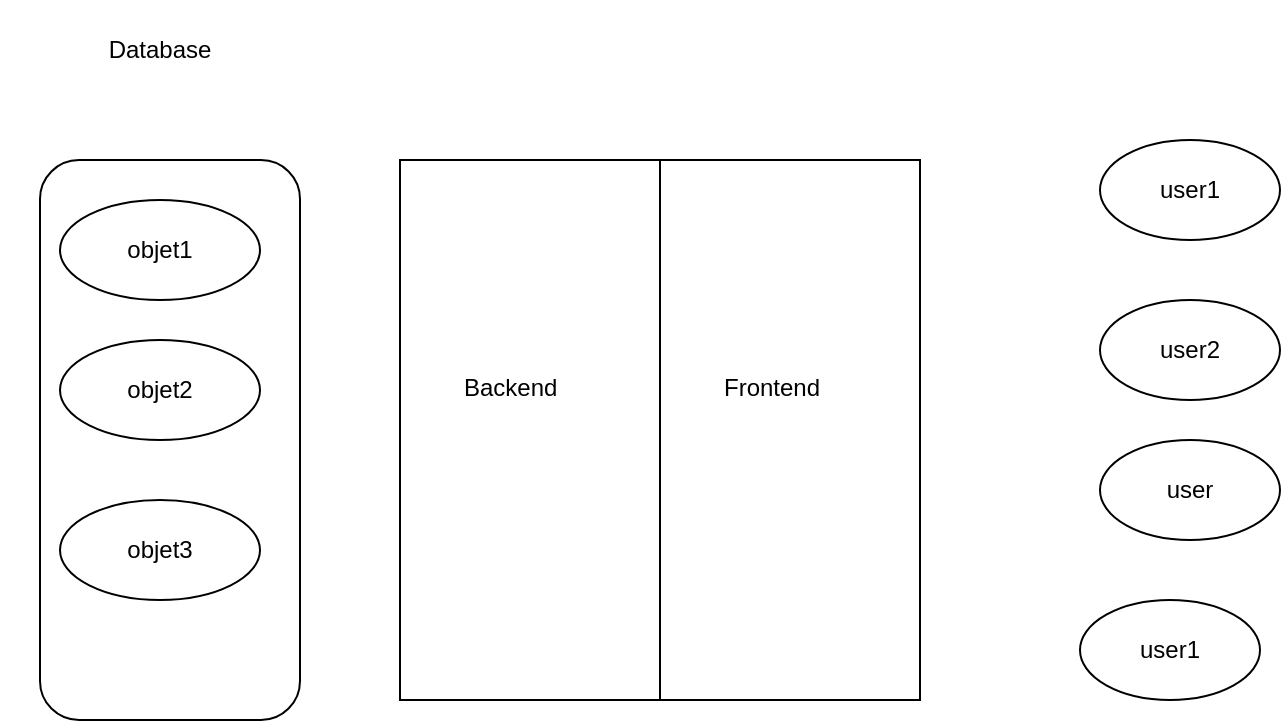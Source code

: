 <mxfile version="13.7.7" type="github"><diagram id="Rm70tkX-3zCQckF0201j" name="Page-1"><mxGraphModel dx="1422" dy="791" grid="1" gridSize="10" guides="1" tooltips="1" connect="1" arrows="1" fold="1" page="1" pageScale="1" pageWidth="827" pageHeight="1169" math="0" shadow="0"><root><mxCell id="0"/><mxCell id="1" parent="0"/><mxCell id="pOr6J6xNvkQxA999qmsz-4" value="objet1" style="ellipse;whiteSpace=wrap;html=1;" vertex="1" parent="1"><mxGeometry x="120" y="240" width="100" height="50" as="geometry"/></mxCell><mxCell id="pOr6J6xNvkQxA999qmsz-5" value="objet2" style="ellipse;whiteSpace=wrap;html=1;" vertex="1" parent="1"><mxGeometry x="120" y="310" width="100" height="50" as="geometry"/></mxCell><mxCell id="pOr6J6xNvkQxA999qmsz-6" value="objet3" style="ellipse;whiteSpace=wrap;html=1;" vertex="1" parent="1"><mxGeometry x="120" y="390" width="100" height="50" as="geometry"/></mxCell><mxCell id="pOr6J6xNvkQxA999qmsz-11" value="user1" style="ellipse;whiteSpace=wrap;html=1;" vertex="1" parent="1"><mxGeometry x="640" y="210" width="90" height="50" as="geometry"/></mxCell><mxCell id="pOr6J6xNvkQxA999qmsz-12" value="user2" style="ellipse;whiteSpace=wrap;html=1;" vertex="1" parent="1"><mxGeometry x="640" y="290" width="90" height="50" as="geometry"/></mxCell><mxCell id="pOr6J6xNvkQxA999qmsz-13" value="user" style="ellipse;whiteSpace=wrap;html=1;" vertex="1" parent="1"><mxGeometry x="640" y="360" width="90" height="50" as="geometry"/></mxCell><mxCell id="pOr6J6xNvkQxA999qmsz-14" value="user1" style="ellipse;whiteSpace=wrap;html=1;" vertex="1" parent="1"><mxGeometry x="630" y="440" width="90" height="50" as="geometry"/></mxCell><mxCell id="pOr6J6xNvkQxA999qmsz-15" value="Database" style="text;html=1;strokeColor=none;fillColor=none;align=center;verticalAlign=middle;whiteSpace=wrap;rounded=0;" vertex="1" parent="1"><mxGeometry x="90" y="140" width="160" height="50" as="geometry"/></mxCell><mxCell id="pOr6J6xNvkQxA999qmsz-17" value="" style="rounded=1;whiteSpace=wrap;html=1;fillColor=none;" vertex="1" parent="1"><mxGeometry x="110" y="220" width="130" height="280" as="geometry"/></mxCell><mxCell id="pOr6J6xNvkQxA999qmsz-19" value="" style="rounded=0;whiteSpace=wrap;html=1;fillColor=none;" vertex="1" parent="1"><mxGeometry x="420" y="220" width="130" height="270" as="geometry"/></mxCell><mxCell id="pOr6J6xNvkQxA999qmsz-20" value="" style="rounded=0;whiteSpace=wrap;html=1;fillColor=none;" vertex="1" parent="1"><mxGeometry x="290" y="220" width="130" height="270" as="geometry"/></mxCell><mxCell id="pOr6J6xNvkQxA999qmsz-21" value="Backend" style="text;whiteSpace=wrap;html=1;" vertex="1" parent="1"><mxGeometry x="320" y="320" width="80" height="30" as="geometry"/></mxCell><mxCell id="pOr6J6xNvkQxA999qmsz-22" value="Frontend" style="text;whiteSpace=wrap;html=1;" vertex="1" parent="1"><mxGeometry x="450" y="320" width="80" height="30" as="geometry"/></mxCell></root></mxGraphModel></diagram></mxfile>